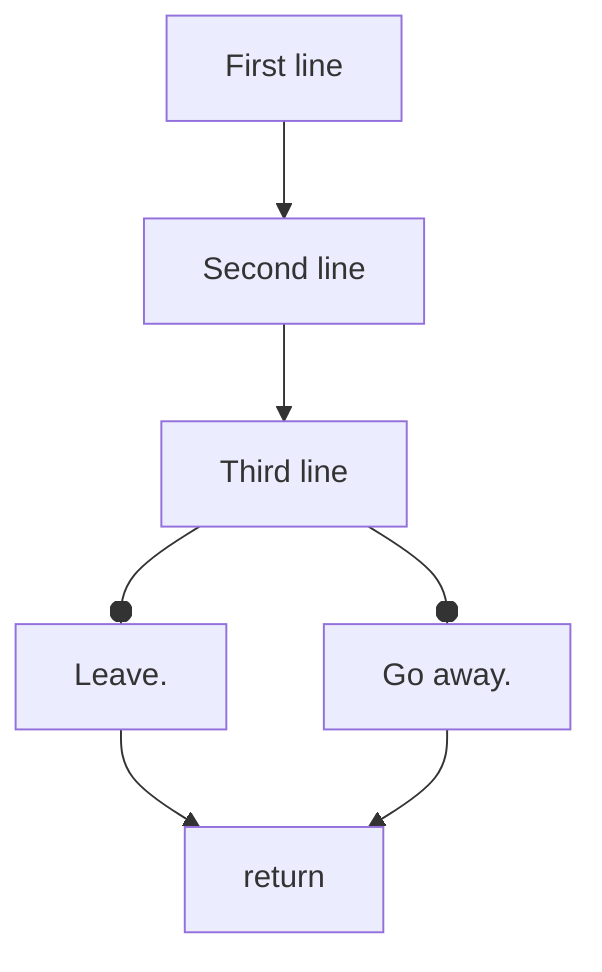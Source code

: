 flowchart TD

    i[First line]
    --> ii[Second line]
    --> iii[Third line]
    --o leave[Leave.] & stay[Go away.]
    --> return